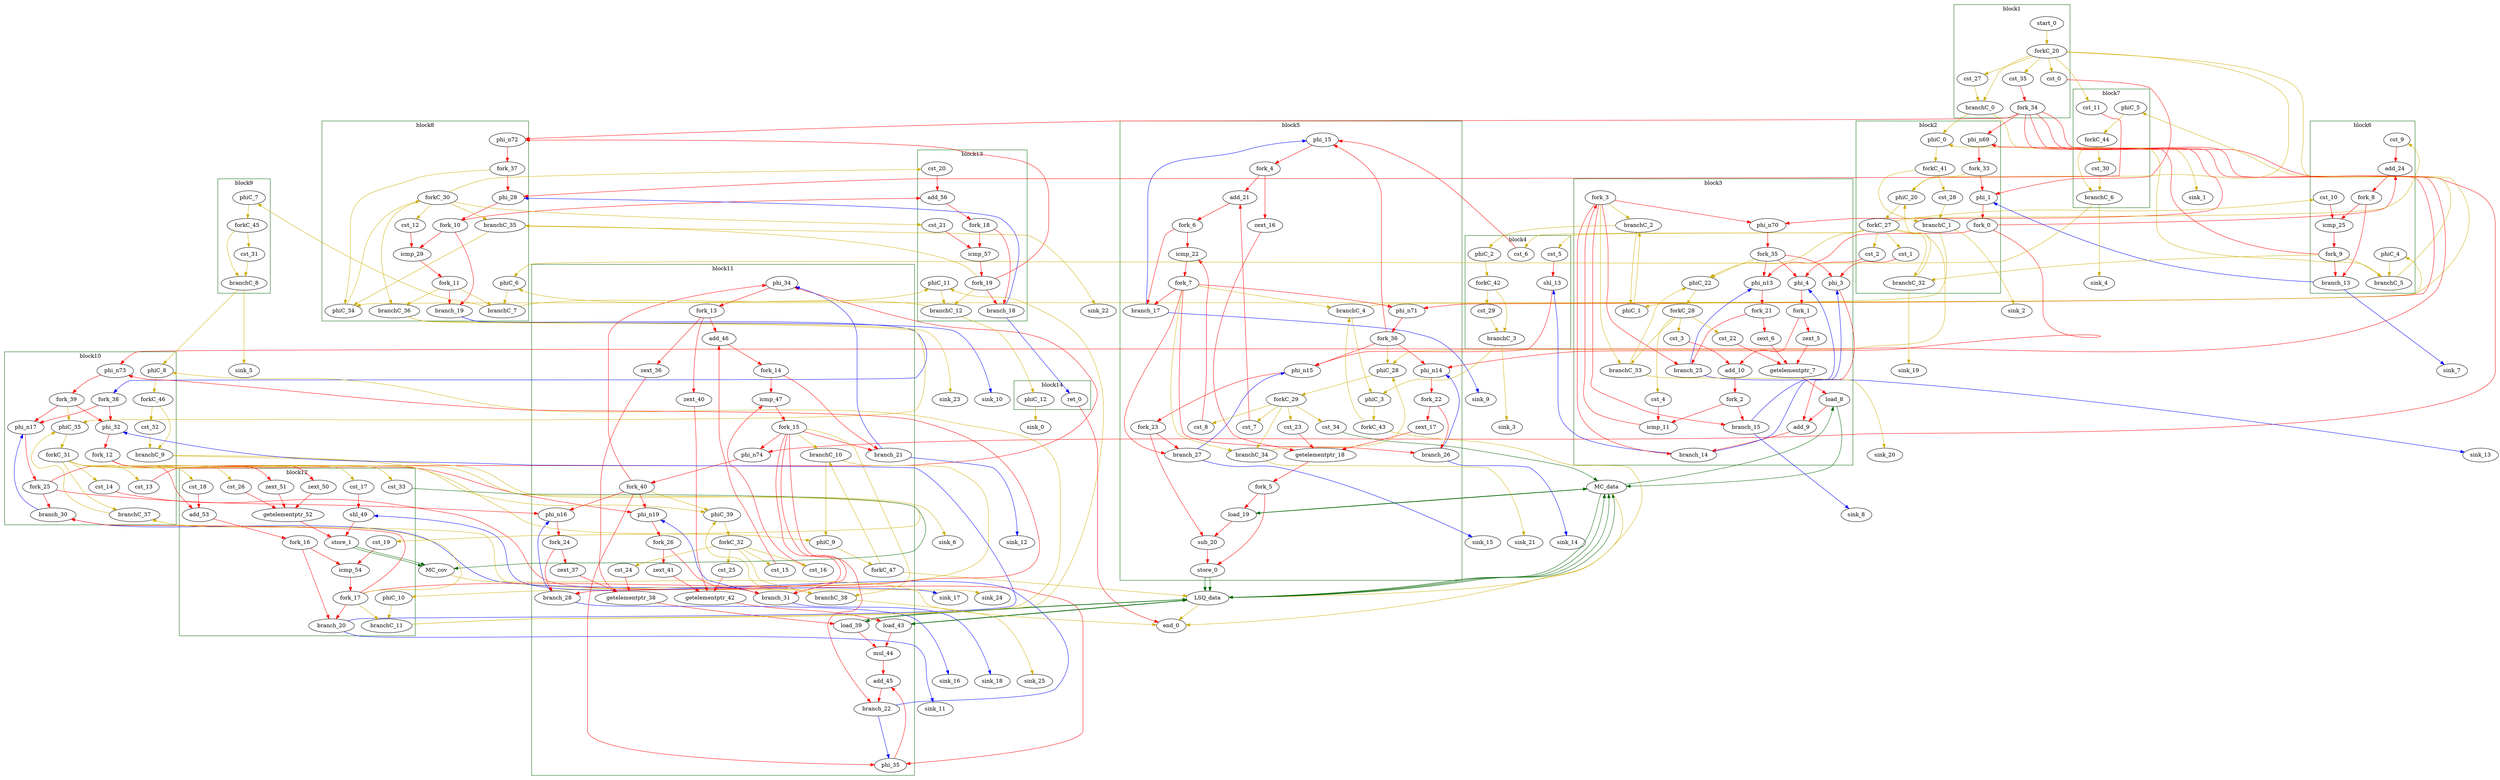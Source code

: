 Digraph G {
	splines=spline;
//DHLS version: 0.1.1" [shape = "none" pos = "20,20!"]

	subgraph cluster_0 {
	color = "darkgreen";
		label = "block1";
		"cst_0" [type = "Constant", bbID= 1, in = "in1:32", out = "out1:32", value = "0x00000000"];
		"start_0" [type = "Entry", control= "true", bbID= 1, in = "in1:0", out = "out1:0"];
		"branchC_0" [type = "Branch", bbID= 1,  in = "in1:0 in2?:1", out = "out1+:0 out2-:0"];
		"cst_27" [type = "Constant", bbID= 1, in = "in1:32", out = "out1:32", value = "0x00000001"];
		"cst_35" [type = "Constant", bbID= 1, in = "in1:32", out = "out1:32", value = "0x00000001"];
		"forkC_20" [type = "Fork", bbID= 1, in = "in1:0", out = "out1:0 out2:0 out3:0 out4:0 out5:0 out6:0 out7:0 "];
		"fork_34" [type = "Fork", bbID= 1, in = "in1:32", out = "out1:32 out2:32 out3:32 out4:32 out5:32 out6:32 "];

	}

	subgraph cluster_1 {
	color = "darkgreen";
		label = "block2";
		"phi_1" [type = "Mux", bbID= 2, in = "in1?:1 in2:32 in3:32 ", out = "out1:32", delay=0.366];
		"cst_1" [type = "Constant", bbID= 2, in = "in1:32", out = "out1:32", value = "0x00000000"];
		"cst_2" [type = "Constant", bbID= 2, in = "in1:32", out = "out1:32", value = "0x00000000"];
		"phiC_0" [type = "Merge", bbID= 2, in = "in1:0 in2:0 ", out = "out1:0", delay=0.166];
		"branchC_1" [type = "Branch", bbID= 2,  in = "in1:0 in2?:1", out = "out1+:0 out2-:0"];
		"cst_28" [type = "Constant", bbID= 2, in = "in1:32", out = "out1:32", value = "0x00000001"];
		"phiC_20" [type = "Mux", bbID= 2, in = "in1?:1 in2:0 in3:0 ", out = "out1:0", delay=0.166];
		"phi_n69" [type = "Merge", bbID= 2, in = "in1:32 in2:32*i ", out = "out1:32", delay=0.366];
		"branchC_32" [type = "Branch", bbID= 2,  in = "in1:0 in2?:1*i", out = "out1+:0 out2-:0"];
		"fork_0" [type = "Fork", bbID= 2, in = "in1:32", out = "out1:32 out2:32 out3:32 "];
		"forkC_27" [type = "Fork", bbID= 2, in = "in1:0", out = "out1:0 out2:0 out3:0 out4:0 out5:0 out6:0 out7:0 out8:0 out9:0 "];
		"fork_33" [type = "Fork", bbID= 2, in = "in1:32", out = "out1:32 out2:32 "];
		"forkC_41" [type = "Fork", bbID= 2, in = "in1:0", out = "out1:0 out2:0 "];

	}

	subgraph cluster_2 {
	color = "darkgreen";
		label = "block3";
		"phi_3" [type = "Mux", bbID= 3, in = "in1?:1 in2:32 in3:32 ", out = "out1:32", delay=0.366];
		"phi_4" [type = "Mux", bbID= 3, in = "in1?:1 in2:32 in3:32 ", out = "out1:32", delay=0.366];
		"zext_5" [type = "Operator", bbID= 3, op = "zext_op", in = "in1:32 ", out = "out1:32 ", delay=0.000, latency=0, II=1];
		"zext_6" [type = "Operator", bbID= 3, op = "zext_op", in = "in1:32 ", out = "out1:32 ", delay=0.000, latency=0, II=1];
		"getelementptr_7" [type = "Operator", bbID= 3, op = "getelementptr_op", in = "in1:32 in2:32 in3:32 ", out = "out1:32 ", constants=1, delay=2.966, latency=0, II=1];
		"load_8" [type = "Operator", bbID= 3, op = "mc_load_op",bbID= 3, portId= 0, offset= 0, in = "in1:32 in2:32", out = "out1:32 out2:32 ", delay=0.000, latency=2, II=1];
		"add_9" [type = "Operator", bbID= 3, op = "add_op", in = "in1:32 in2:32 ", out = "out1:32 ", delay=1.693, latency=0, II=1];
		"cst_3" [type = "Constant", bbID= 3, in = "in1:32", out = "out1:32", value = "0x00000001"];
		"add_10" [type = "Operator", bbID= 3, op = "add_op", in = "in1:32 in2:32 ", out = "out1:32 ", delay=1.693, latency=0, II=1];
		"cst_4" [type = "Constant", bbID= 3, in = "in1:32", out = "out1:32", value = "0x00000020"];
		"icmp_11" [type = "Operator", bbID= 3, op = "icmp_ult_op", in = "in1:32 in2:32 ", out = "out1:1 ", delay=1.530, latency=0, II=1];
		"cst_22" [type = "Constant", bbID= 3, in = "in1:32", out = "out1:32", value = "0x00000020"];
		"phiC_1" [type = "Merge", bbID= 3, in = "in1:0 in2:0 ", out = "out1:0", delay=0.166];
		"branchC_2" [type = "Branch", bbID= 3,  in = "in1:0 in2?:1", out = "out1+:0 out2-:0"];
		"phi_n13" [type = "Mux", bbID= 3, in = "in1?:1 in2:32 in3:32 ", out = "out1:32", delay=0.366];
		"phiC_22" [type = "Mux", bbID= 3, in = "in1?:1 in2:0 in3:0 ", out = "out1:0", delay=0.166];
		"branch_14" [type = "Branch", bbID= 3,  in = "in1:32 in2?:1*i", out = "out1+:32 out2-:32"];
		"phi_n70" [type = "Merge", bbID= 3, in = "in1:32 in2:32*i ", out = "out1:32", delay=0.366];
		"branch_15" [type = "Branch", bbID= 3,  in = "in1:32 in2?:1*i", out = "out1+:32 out2-:32"];
		"branch_25" [type = "Branch", bbID= 3,  in = "in1:32 in2?:1*i", out = "out1+:32 out2-:32"];
		"branchC_33" [type = "Branch", bbID= 3,  in = "in1:0 in2?:1*i", out = "out1+:0 out2-:0"];
		"fork_1" [type = "Fork", bbID= 3, in = "in1:32", out = "out1:32 out2:32 "];
		"fork_2" [type = "Fork", bbID= 3, in = "in1:32", out = "out1:32 out2:32 "];
		"fork_3" [type = "Fork", bbID= 3, in = "in1:32", out = "out1:32 out2:32 out3:32 out4:32 out5:32 out6:32 "];
		"fork_21" [type = "Fork", bbID= 3, in = "in1:32", out = "out1:32 out2:32 "];
		"forkC_28" [type = "Fork", bbID= 3, in = "in1:0", out = "out1:0 out2:0 out3:0 out4:0 "];
		"fork_35" [type = "Fork", bbID= 3, in = "in1:32", out = "out1:32 out2:32 out3:32 out4:32 "];

	}

	subgraph cluster_3 {
	color = "darkgreen";
		label = "block4";
		"cst_5" [type = "Constant", bbID= 4, in = "in1:32", out = "out1:32", value = "0x00000001"];
		"shl_13" [type = "Operator", bbID= 4, op = "shl_op", in = "in1:32 in2:32 ", out = "out1:32 ", delay=0.000, latency=0, II=1];
		"cst_6" [type = "Constant", bbID= 4, in = "in1:32", out = "out1:32", value = "0x00000000"];
		"phiC_2" [type = "Merge", bbID= 4, in = "in1:0 ", out = "out1:0", delay=0.166];
		"branchC_3" [type = "Branch", bbID= 4,  in = "in1:0 in2?:1", out = "out1+:0 out2-:0"];
		"cst_29" [type = "Constant", bbID= 4, in = "in1:32", out = "out1:32", value = "0x00000001"];
		"forkC_42" [type = "Fork", bbID= 4, in = "in1:0", out = "out1:0 out2:0 "];

	}

	subgraph cluster_4 {
	color = "darkgreen";
		label = "block5";
		"phi_15" [type = "Mux", bbID= 5, in = "in1?:1 in2:32 in3:32 ", out = "out1:32", delay=0.366];
		"zext_16" [type = "Operator", bbID= 5, op = "zext_op", in = "in1:32 ", out = "out1:32 ", delay=0.000, latency=0, II=1];
		"zext_17" [type = "Operator", bbID= 5, op = "zext_op", in = "in1:32 ", out = "out1:32 ", delay=0.000, latency=0, II=1];
		"getelementptr_18" [type = "Operator", bbID= 5, op = "getelementptr_op", in = "in1:32 in2:32 in3:32 ", out = "out1:32 ", constants=1, delay=2.966, latency=0, II=1];
		"load_19" [type = "Operator", bbID= 5, op = "mc_load_op",bbID= 5, portId= 1, offset= 0, in = "in1:32 in2:32", out = "out1:32 out2:32 ", delay=0.000, latency=2, II=1];
		"sub_20" [type = "Operator", bbID= 5, op = "sub_op", in = "in1:32 in2:32 ", out = "out1:32 ", delay=1.693, latency=0, II=1];
		"store_0" [type = "Operator", bbID= 5, op = "lsq_store_op",bbID= 5, portId= 0, offset= 0, in = "in1:32 in2:32 ", out = "out1:32 out2:32", delay=0.000, latency=0, II=1];
		"cst_7" [type = "Constant", bbID= 5, in = "in1:32", out = "out1:32", value = "0x00000001"];
		"add_21" [type = "Operator", bbID= 5, op = "add_op", in = "in1:32 in2:32 ", out = "out1:32 ", delay=1.693, latency=0, II=1];
		"cst_8" [type = "Constant", bbID= 5, in = "in1:32", out = "out1:32", value = "0x00000020"];
		"icmp_22" [type = "Operator", bbID= 5, op = "icmp_ult_op", in = "in1:32 in2:32 ", out = "out1:1 ", delay=1.530, latency=0, II=1];
		"cst_23" [type = "Constant", bbID= 5, in = "in1:32", out = "out1:32", value = "0x00000020"];
		"phiC_3" [type = "Merge", bbID= 5, in = "in1:0 in2:0 ", out = "out1:0", delay=0.166];
		"branchC_4" [type = "Branch", bbID= 5,  in = "in1:0 in2?:1", out = "out1+:0 out2-:0"];
		"cst_34" [type = "Constant", bbID= 5, in = "in1:32", out = "out1:32", value = "0x00000001"];
		"phi_n14" [type = "Mux", bbID= 5, in = "in1?:1 in2:32 in3:32 ", out = "out1:32", delay=0.366];
		"phi_n15" [type = "Mux", bbID= 5, in = "in1?:1 in2:32 in3:32 ", out = "out1:32", delay=0.366];
		"phiC_28" [type = "Mux", bbID= 5, in = "in1?:1 in2:0 in3:0 ", out = "out1:0", delay=0.166];
		"branch_17" [type = "Branch", bbID= 5,  in = "in1:32 in2?:1*i", out = "out1+:32 out2-:32"];
		"phi_n71" [type = "Merge", bbID= 5, in = "in1:32 in2:32*i ", out = "out1:32", delay=0.366];
		"branch_26" [type = "Branch", bbID= 5,  in = "in1:32 in2?:1*i", out = "out1+:32 out2-:32"];
		"branch_27" [type = "Branch", bbID= 5,  in = "in1:32 in2?:1*i", out = "out1+:32 out2-:32"];
		"branchC_34" [type = "Branch", bbID= 5,  in = "in1:0 in2?:1*i", out = "out1+:0 out2-:0"];
		"fork_4" [type = "Fork", bbID= 5, in = "in1:32", out = "out1:32 out2:32 "];
		"fork_5" [type = "Fork", bbID= 5, in = "in1:32", out = "out1:32 out2:32 "];
		"fork_6" [type = "Fork", bbID= 5, in = "in1:32", out = "out1:32 out2:32 "];
		"fork_7" [type = "Fork", bbID= 5, in = "in1:32", out = "out1:32 out2:32 out3:32 out4:32 out5:32 out6:32 "];
		"fork_22" [type = "Fork", bbID= 5, in = "in1:32", out = "out1:32 out2:32 "];
		"fork_23" [type = "Fork", bbID= 5, in = "in1:32", out = "out1:32 out2:32 "];
		"forkC_29" [type = "Fork", bbID= 5, in = "in1:0", out = "out1:0 out2:0 out3:0 out4:0 out5:0 "];
		"fork_36" [type = "Fork", bbID= 5, in = "in1:32", out = "out1:32 out2:32 out3:32 out4:32 "];
		"forkC_43" [type = "Fork", bbID= 5, in = "in1:0", out = "out1:0 out2:0 "];

	}

	subgraph cluster_5 {
	color = "darkgreen";
		label = "block6";
		"cst_9" [type = "Constant", bbID= 6, in = "in1:32", out = "out1:32", value = "0x00000001"];
		"add_24" [type = "Operator", bbID= 6, op = "add_op", in = "in1:32 in2:32 ", out = "out1:32 ", delay=1.693, latency=0, II=1];
		"cst_10" [type = "Constant", bbID= 6, in = "in1:32", out = "out1:32", value = "0x00000020"];
		"icmp_25" [type = "Operator", bbID= 6, op = "icmp_ult_op", in = "in1:32 in2:32 ", out = "out1:1 ", delay=1.530, latency=0, II=1];
		"phiC_4" [type = "Merge", bbID= 6, in = "in1:0 ", out = "out1:0", delay=0.166];
		"branchC_5" [type = "Branch", bbID= 6,  in = "in1:0 in2?:1", out = "out1+:0 out2-:0"];
		"branch_13" [type = "Branch", bbID= 6,  in = "in1:32 in2?:1*i", out = "out1+:32 out2-:32"];
		"fork_8" [type = "Fork", bbID= 6, in = "in1:32", out = "out1:32 out2:32 "];
		"fork_9" [type = "Fork", bbID= 6, in = "in1:32", out = "out1:32 out2:32 out3:32 out4:32 "];

	}

	subgraph cluster_6 {
	color = "darkgreen";
		label = "block7";
		"cst_11" [type = "Constant", bbID= 7, in = "in1:32", out = "out1:32", value = "0x00000000"];
		"phiC_5" [type = "Merge", bbID= 7, in = "in1:0 ", out = "out1:0", delay=0.166];
		"branchC_6" [type = "Branch", bbID= 7,  in = "in1:0 in2?:1", out = "out1+:0 out2-:0"];
		"cst_30" [type = "Constant", bbID= 7, in = "in1:32", out = "out1:32", value = "0x00000001"];
		"forkC_44" [type = "Fork", bbID= 7, in = "in1:0", out = "out1:0 out2:0 "];

	}

	subgraph cluster_7 {
	color = "darkgreen";
		label = "block8";
		"phi_28" [type = "Mux", bbID= 8, in = "in1?:1 in2:32 in3:32 ", out = "out1:32", delay=0.366];
		"cst_12" [type = "Constant", bbID= 8, in = "in1:32", out = "out1:32", value = "0x00000020"];
		"icmp_29" [type = "Operator", bbID= 8, op = "icmp_ult_op", in = "in1:32 in2:32 ", out = "out1:1 ", delay=1.530, latency=0, II=1];
		"phiC_6" [type = "Merge", bbID= 8, in = "in1:0 in2:0 ", out = "out1:0", delay=0.166];
		"branchC_7" [type = "Branch", bbID= 8,  in = "in1:0 in2?:1", out = "out1+:0 out2-:0"];
		"phiC_34" [type = "Mux", bbID= 8, in = "in1?:1 in2:0 in3:0 ", out = "out1:0", delay=0.166];
		"phi_n72" [type = "Merge", bbID= 8, in = "in1:32 in2:32*i ", out = "out1:32", delay=0.366];
		"branch_19" [type = "Branch", bbID= 8,  in = "in1:32 in2?:1*i", out = "out1+:32 out2-:32"];
		"branchC_35" [type = "Branch", bbID= 8,  in = "in1:0 in2?:1*i", out = "out1+:0 out2-:0"];
		"branchC_36" [type = "Branch", bbID= 8,  in = "in1:0 in2?:1*i", out = "out1+:0 out2-:0"];
		"fork_10" [type = "Fork", bbID= 8, in = "in1:32", out = "out1:32 out2:32 out3:32 "];
		"fork_11" [type = "Fork", bbID= 8, in = "in1:32", out = "out1:32 out2:32 out3:32 "];
		"forkC_30" [type = "Fork", bbID= 8, in = "in1:0", out = "out1:0 out2:0 out3:0 out4:0 out5:0 "];
		"fork_37" [type = "Fork", bbID= 8, in = "in1:32", out = "out1:32 out2:32 "];

	}

	subgraph cluster_8 {
	color = "darkgreen";
		label = "block9";
		"phiC_7" [type = "Merge", bbID= 9, in = "in1:0 ", out = "out1:0", delay=0.166];
		"branchC_8" [type = "Branch", bbID= 9,  in = "in1:0 in2?:1", out = "out1+:0 out2-:0"];
		"cst_31" [type = "Constant", bbID= 9, in = "in1:32", out = "out1:32", value = "0x00000001"];
		"forkC_45" [type = "Fork", bbID= 9, in = "in1:0", out = "out1:0 out2:0 "];

	}

	subgraph cluster_9 {
	color = "darkgreen";
		label = "block10";
		"phi_32" [type = "Mux", bbID= 10, in = "in1?:1 in2:32 in3:32 ", out = "out1:32", delay=0.366];
		"cst_13" [type = "Constant", bbID= 10, in = "in1:32", out = "out1:32", value = "0x00000000"];
		"cst_14" [type = "Constant", bbID= 10, in = "in1:32", out = "out1:32", value = "0x00000000"];
		"phiC_8" [type = "Merge", bbID= 10, in = "in1:0 in2:0 ", out = "out1:0", delay=0.166];
		"branchC_9" [type = "Branch", bbID= 10,  in = "in1:0 in2?:1", out = "out1+:0 out2-:0"];
		"cst_32" [type = "Constant", bbID= 10, in = "in1:32", out = "out1:32", value = "0x00000001"];
		"phi_n17" [type = "Mux", bbID= 10, in = "in1?:1 in2:32 in3:32 ", out = "out1:32", delay=0.366];
		"phiC_35" [type = "Mux", bbID= 10, in = "in1?:1 in2:0 in3:0 ", out = "out1:0", delay=0.166];
		"phi_n73" [type = "Merge", bbID= 10, in = "in1:32 in2:32*i ", out = "out1:32", delay=0.366];
		"branch_30" [type = "Branch", bbID= 10,  in = "in1:32 in2?:1*i", out = "out1+:32 out2-:32"];
		"branchC_37" [type = "Branch", bbID= 10,  in = "in1:0 in2?:1*i", out = "out1+:0 out2-:0"];
		"fork_38" [type = "Fork", bbID= 10, in = "in1:32", out = "out1:32 out2:32 "];
		"fork_12" [type = "Fork", bbID= 10, in = "in1:32", out = "out1:32 out2:32 out3:32 "];
		"fork_25" [type = "Fork", bbID= 10, in = "in1:32", out = "out1:32 out2:32 out3:32 "];
		"forkC_31" [type = "Fork", bbID= 10, in = "in1:0", out = "out1:0 out2:0 out3:0 out4:0 out5:0 out6:0 out7:0 out8:0 out9:0 "];
		"fork_39" [type = "Fork", bbID= 10, in = "in1:32", out = "out1:32 out2:32 out3:32 "];
		"forkC_46" [type = "Fork", bbID= 10, in = "in1:0", out = "out1:0 out2:0 "];

	}

	subgraph cluster_10 {
	color = "darkgreen";
		label = "block11";
		"phi_34" [type = "Mux", bbID= 11, in = "in1?:1 in2:32 in3:32 ", out = "out1:32", delay=0.366];
		"phi_35" [type = "Mux", bbID= 11, in = "in1?:1 in2:32 in3:32 ", out = "out1:32", delay=0.366];
		"zext_36" [type = "Operator", bbID= 11, op = "zext_op", in = "in1:32 ", out = "out1:32 ", delay=0.000, latency=0, II=1];
		"zext_37" [type = "Operator", bbID= 11, op = "zext_op", in = "in1:32 ", out = "out1:32 ", delay=0.000, latency=0, II=1];
		"getelementptr_38" [type = "Operator", bbID= 11, op = "getelementptr_op", in = "in1:32 in2:32 in3:32 ", out = "out1:32 ", constants=1, delay=2.966, latency=0, II=1];
		"load_39" [type = "Operator", bbID= 11, op = "lsq_load_op",bbID= 11, portId= 0, offset= 0, in = "in1:32 in2:32", out = "out1:32 out2:32 ", delay=0.000, latency=5, II=1];
		"zext_40" [type = "Operator", bbID= 11, op = "zext_op", in = "in1:32 ", out = "out1:32 ", delay=0.000, latency=0, II=1];
		"zext_41" [type = "Operator", bbID= 11, op = "zext_op", in = "in1:32 ", out = "out1:32 ", delay=0.000, latency=0, II=1];
		"getelementptr_42" [type = "Operator", bbID= 11, op = "getelementptr_op", in = "in1:32 in2:32 in3:32 ", out = "out1:32 ", constants=1, delay=2.966, latency=0, II=1];
		"load_43" [type = "Operator", bbID= 11, op = "lsq_load_op",bbID= 11, portId= 1, offset= 0, in = "in1:32 in2:32", out = "out1:32 out2:32 ", delay=0.000, latency=5, II=1];
		"mul_44" [type = "Operator", bbID= 11, op = "mul_op", in = "in1:32 in2:32 ", out = "out1:32 ", delay=0.000, latency=4, II=1];
		"add_45" [type = "Operator", bbID= 11, op = "add_op", in = "in1:32 in2:32 ", out = "out1:32 ", delay=1.693, latency=0, II=1];
		"cst_15" [type = "Constant", bbID= 11, in = "in1:32", out = "out1:32", value = "0x00000001"];
		"add_46" [type = "Operator", bbID= 11, op = "add_op", in = "in1:32 in2:32 ", out = "out1:32 ", delay=1.693, latency=0, II=1];
		"cst_16" [type = "Constant", bbID= 11, in = "in1:32", out = "out1:32", value = "0x00000020"];
		"icmp_47" [type = "Operator", bbID= 11, op = "icmp_ult_op", in = "in1:32 in2:32 ", out = "out1:1 ", delay=1.530, latency=0, II=1];
		"cst_24" [type = "Constant", bbID= 11, in = "in1:32", out = "out1:32", value = "0x00000020"];
		"cst_25" [type = "Constant", bbID= 11, in = "in1:32", out = "out1:32", value = "0x00000020"];
		"phiC_9" [type = "Merge", bbID= 11, in = "in1:0 in2:0 ", out = "out1:0", delay=0.166];
		"branchC_10" [type = "Branch", bbID= 11,  in = "in1:0 in2?:1", out = "out1+:0 out2-:0"];
		"phi_n16" [type = "Mux", bbID= 11, in = "in1?:1 in2:32 in3:32 ", out = "out1:32", delay=0.366];
		"phi_n19" [type = "Mux", bbID= 11, in = "in1?:1 in2:32 in3:32 ", out = "out1:32", delay=0.366];
		"phiC_39" [type = "Mux", bbID= 11, in = "in1?:1 in2:0 in3:0 ", out = "out1:0", delay=0.166];
		"branch_21" [type = "Branch", bbID= 11,  in = "in1:32 in2?:1*i", out = "out1+:32 out2-:32"];
		"phi_n74" [type = "Merge", bbID= 11, in = "in1:32 in2:32*i ", out = "out1:32", delay=0.366];
		"branch_22" [type = "Branch", bbID= 11,  in = "in1:32 in2?:1*i", out = "out1+:32 out2-:32"];
		"branch_28" [type = "Branch", bbID= 11,  in = "in1:32 in2?:1*i", out = "out1+:32 out2-:32"];
		"branch_31" [type = "Branch", bbID= 11,  in = "in1:32 in2?:1*i", out = "out1+:32 out2-:32"];
		"branchC_38" [type = "Branch", bbID= 11,  in = "in1:0 in2?:1*i", out = "out1+:0 out2-:0"];
		"fork_13" [type = "Fork", bbID= 11, in = "in1:32", out = "out1:32 out2:32 out3:32 "];
		"fork_14" [type = "Fork", bbID= 11, in = "in1:32", out = "out1:32 out2:32 "];
		"fork_15" [type = "Fork", bbID= 11, in = "in1:32", out = "out1:32 out2:32 out3:32 out4:32 out5:32 out6:32 out7:32 "];
		"fork_24" [type = "Fork", bbID= 11, in = "in1:32", out = "out1:32 out2:32 "];
		"fork_26" [type = "Fork", bbID= 11, in = "in1:32", out = "out1:32 out2:32 "];
		"forkC_32" [type = "Fork", bbID= 11, in = "in1:0", out = "out1:0 out2:0 out3:0 out4:0 out5:0 "];
		"fork_40" [type = "Fork", bbID= 11, in = "in1:32", out = "out1:32 out2:32 out3:32 out4:32 out5:32 "];
		"forkC_47" [type = "Fork", bbID= 11, in = "in1:0", out = "out1:0 out2:0 "];

	}

	subgraph cluster_11 {
	color = "darkgreen";
		label = "block12";
		"cst_17" [type = "Constant", bbID= 12, in = "in1:32", out = "out1:32", value = "0x00000001"];
		"shl_49" [type = "Operator", bbID= 12, op = "shl_op", in = "in1:32 in2:32 ", out = "out1:32 ", delay=0.000, latency=0, II=1];
		"zext_50" [type = "Operator", bbID= 12, op = "zext_op", in = "in1:32 ", out = "out1:32 ", delay=0.000, latency=0, II=1];
		"zext_51" [type = "Operator", bbID= 12, op = "zext_op", in = "in1:32 ", out = "out1:32 ", delay=0.000, latency=0, II=1];
		"getelementptr_52" [type = "Operator", bbID= 12, op = "getelementptr_op", in = "in1:32 in2:32 in3:32 ", out = "out1:32 ", constants=1, delay=2.966, latency=0, II=1];
		"store_1" [type = "Operator", bbID= 12, op = "mc_store_op",bbID= 12, portId= 0, offset= 0, in = "in1:32 in2:32 ", out = "out1:32 out2:32", delay=0.000, latency=0, II=1];
		"cst_18" [type = "Constant", bbID= 12, in = "in1:32", out = "out1:32", value = "0x00000001"];
		"add_53" [type = "Operator", bbID= 12, op = "add_op", in = "in1:32 in2:32 ", out = "out1:32 ", delay=1.693, latency=0, II=1];
		"cst_19" [type = "Constant", bbID= 12, in = "in1:32", out = "out1:32", value = "0x00000020"];
		"icmp_54" [type = "Operator", bbID= 12, op = "icmp_ult_op", in = "in1:32 in2:32 ", out = "out1:1 ", delay=1.530, latency=0, II=1];
		"cst_26" [type = "Constant", bbID= 12, in = "in1:32", out = "out1:32", value = "0x00000020"];
		"phiC_10" [type = "Merge", bbID= 12, in = "in1:0 ", out = "out1:0", delay=0.166];
		"branchC_11" [type = "Branch", bbID= 12,  in = "in1:0 in2?:1", out = "out1+:0 out2-:0"];
		"cst_33" [type = "Constant", bbID= 12, in = "in1:32", out = "out1:32", value = "0x00000001"];
		"branch_20" [type = "Branch", bbID= 12,  in = "in1:32 in2?:1*i", out = "out1+:32 out2-:32"];
		"fork_16" [type = "Fork", bbID= 12, in = "in1:32", out = "out1:32 out2:32 "];
		"fork_17" [type = "Fork", bbID= 12, in = "in1:32", out = "out1:32 out2:32 out3:32 out4:32 out5:32 "];

	}

	subgraph cluster_12 {
	color = "darkgreen";
		label = "block13";
		"cst_20" [type = "Constant", bbID= 13, in = "in1:32", out = "out1:32", value = "0x00000001"];
		"add_56" [type = "Operator", bbID= 13, op = "add_op", in = "in1:32 in2:32 ", out = "out1:32 ", delay=1.693, latency=0, II=1];
		"cst_21" [type = "Constant", bbID= 13, in = "in1:32", out = "out1:32", value = "0x00000020"];
		"icmp_57" [type = "Operator", bbID= 13, op = "icmp_ult_op", in = "in1:32 in2:32 ", out = "out1:1 ", delay=1.530, latency=0, II=1];
		"phiC_11" [type = "Merge", bbID= 13, in = "in1:0 in2:0 ", out = "out1:0", delay=0.166];
		"branchC_12" [type = "Branch", bbID= 13,  in = "in1:0 in2?:1", out = "out1+:0 out2-:0"];
		"branch_18" [type = "Branch", bbID= 13,  in = "in1:32 in2?:1*i", out = "out1+:32 out2-:32"];
		"fork_18" [type = "Fork", bbID= 13, in = "in1:32", out = "out1:32 out2:32 "];
		"fork_19" [type = "Fork", bbID= 13, in = "in1:32", out = "out1:32 out2:32 out3:32 out4:32 "];

	}

	subgraph cluster_13 {
	color = "darkgreen";
		label = "block14";
		"ret_0" [type = "Operator", bbID= 14, op = "ret_op", in = "in1:32 ", out = "out1:32 ", delay=0.000, latency=0, II=1];
		"phiC_12" [type = "Merge", bbID= 14, in = "in1:0 ", out = "out1:0", delay=0.166];

	}
	"sink_0" [type = "Sink", bbID= 0, in = "in1:0"];
	"sink_1" [type = "Sink", bbID= 0, in = "in1:0"];
	"sink_2" [type = "Sink", bbID= 0, in = "in1:0"];
	"sink_3" [type = "Sink", bbID= 0, in = "in1:0"];
	"sink_4" [type = "Sink", bbID= 0, in = "in1:0"];
	"sink_5" [type = "Sink", bbID= 0, in = "in1:0"];
	"sink_6" [type = "Sink", bbID= 0, in = "in1:0"];
	"LSQ_data" [type = "LSQ", bbID= 0, in = "in1:0*c0 in2:0*c1 in3:32*s0a in4:32*s0d in5:32*l0a in6:32*l1a in7:32*x0d ", out = "out1:32*l0d out2:32*l1d out3:0*e out4:32*x0a out5:32*y0a out6:32*y0d ", memory = "data", bbcount = 2, ldcount = 2, stcount = 1, fifoDepth = 16, numLoads = "{0; 2}", numStores = "{1; 0}", loadOffsets = "{{0;0;0;0;0;0;0;0;0;0;0;0;0;0;0;0};{0;0;0;0;0;0;0;0;0;0;0;0;0;0;0;0}}", storeOffsets = "{{0;0;0;0;0;0;0;0;0;0;0;0;0;0;0;0};{0;0;0;0;0;0;0;0;0;0;0;0;0;0;0;0}}", loadPorts = "{{0;0;0;0;0;0;0;0;0;0;0;0;0;0;0;0};{0;1;0;0;0;0;0;0;0;0;0;0;0;0;0;0}}", storePorts = "{{0;0;0;0;0;0;0;0;0;0;0;0;0;0;0;0};{0;0;0;0;0;0;0;0;0;0;0;0;0;0;0;0}}"];
	"MC_data" [type = "MC", bbID= 0, in = "in1:32*c0 in2:32*l0a in3:32*l1a in4:32*l2a in5:32*s0a in6:32*s0d ", out = "out1:32*l0d out2:32*l1d out3:32*l2d out4:0*e ", memory = "data", bbcount = 1, ldcount = 3, stcount = 1];
	"MC_cov" [type = "MC", bbID= 0, in = "in1:32*c0 in2:32*s0a in3:32*s0d ", out = "out1:0*e ", memory = "cov", bbcount = 1, ldcount = 0, stcount = 1];
	"sink_7" [type = "Sink", bbID= 0, in = "in1:32"];
	"sink_8" [type = "Sink", bbID= 0, in = "in1:32"];
	"sink_9" [type = "Sink", bbID= 0, in = "in1:32"];
	"sink_10" [type = "Sink", bbID= 0, in = "in1:32"];
	"sink_11" [type = "Sink", bbID= 0, in = "in1:32"];
	"sink_12" [type = "Sink", bbID= 0, in = "in1:32"];
	"sink_13" [type = "Sink", bbID= 0, in = "in1:32"];
	"sink_14" [type = "Sink", bbID= 0, in = "in1:32"];
	"sink_15" [type = "Sink", bbID= 0, in = "in1:32"];
	"sink_16" [type = "Sink", bbID= 0, in = "in1:32"];
	"sink_17" [type = "Sink", bbID= 0, in = "in1:32"];
	"sink_18" [type = "Sink", bbID= 0, in = "in1:32"];
	"sink_19" [type = "Sink", bbID= 0, in = "in1:0"];
	"sink_20" [type = "Sink", bbID= 0, in = "in1:0"];
	"sink_21" [type = "Sink", bbID= 0, in = "in1:0"];
	"sink_22" [type = "Sink", bbID= 0, in = "in1:0"];
	"sink_23" [type = "Sink", bbID= 0, in = "in1:0"];
	"sink_24" [type = "Sink", bbID= 0, in = "in1:0"];
	"sink_25" [type = "Sink", bbID= 0, in = "in1:0"];
	"end_0" [type = "Exit", bbID= 0, in = "in1:0*e in2:0*e in3:0*e in4:32 ", out = "out1:32"];

	"load_8" -> "MC_data" [color = "darkgreen", mem_address = "true", from = "out2", to = "in2"];
	"MC_data" -> "load_8" [color = "darkgreen", mem_address = "false", from = "out1", to = "in1"];
	"load_19" -> "MC_data" [color = "darkgreen", mem_address = "true", from = "out2", to = "in3"];
	"MC_data" -> "load_19" [color = "darkgreen", mem_address = "false", from = "out2", to = "in1"];
	"store_0" -> "LSQ_data" [color = "darkgreen", mem_address = "true", from = "out2", to = "in3"];
	"store_0" -> "LSQ_data" [color = "darkgreen", mem_address = "false", from = "out1", to = "in4"];
	"load_39" -> "LSQ_data" [color = "darkgreen", mem_address = "true", from = "out2", to = "in5"];
	"LSQ_data" -> "load_39" [color = "darkgreen", mem_address = "false", from = "out1", to = "in1"];
	"load_43" -> "LSQ_data" [color = "darkgreen", mem_address = "true", from = "out2", to = "in6"];
	"LSQ_data" -> "load_43" [color = "darkgreen", mem_address = "false", from = "out2", to = "in1"];
	"store_1" -> "MC_cov" [color = "darkgreen", mem_address = "true", from = "out2", to = "in2"];
	"store_1" -> "MC_cov" [color = "darkgreen", mem_address = "false", from = "out1", to = "in3"];
	"LSQ_data" -> "end_0" [color = "gold3", from = "out3", to = "in1"];
	"cst_34" -> "MC_data" [color = "darkgreen", from = "out1", to = "in1"];
	"MC_data" -> "end_0" [color = "gold3", from = "out4", to = "in2"];
	"LSQ_data" -> "MC_data" [color = "darkgreen", mem_address = "true", from = "out4", to = "in4"];
	"LSQ_data" -> "MC_data" [color = "darkgreen", mem_address = "true", from = "out5", to = "in5"];
	"LSQ_data" -> "MC_data" [color = "darkgreen", mem_address = "false", from = "out6", to = "in6"];
	"MC_data" -> "LSQ_data" [color = "darkgreen", mem_address = "false", from = "out3", to = "in7"];
	"cst_33" -> "MC_cov" [color = "darkgreen", from = "out1", to = "in1"];
	"MC_cov" -> "end_0" [color = "gold3", from = "out1", to = "in3"];
	"cst_0" -> "phi_1" [color = "red", from = "out1", to = "in3"];
	"phi_1" -> "fork_0" [color = "red", from = "out1", to = "in1"];
	"cst_1" -> "phi_3" [color = "red", from = "out1", to = "in3"];
	"phi_3" -> "add_9" [color = "red", from = "out1", to = "in1"];
	"cst_2" -> "phi_4" [color = "red", from = "out1", to = "in3"];
	"phi_4" -> "fork_1" [color = "red", from = "out1", to = "in1"];
	"zext_5" -> "getelementptr_7" [color = "red", from = "out1", to = "in1"];
	"zext_6" -> "getelementptr_7" [color = "red", from = "out1", to = "in2"];
	"getelementptr_7" -> "load_8" [color = "red", from = "out1", to = "in2"];
	"load_8" -> "add_9" [color = "red", from = "out1", to = "in2"];
	"add_9" -> "branch_14" [color = "red", from = "out1", to = "in1"];
	"cst_3" -> "add_10" [color = "red", from = "out1", to = "in2"];
	"add_10" -> "fork_2" [color = "red", from = "out1", to = "in1"];
	"cst_4" -> "icmp_11" [color = "red", from = "out1", to = "in2"];
	"icmp_11" -> "fork_3" [color = "red", from = "out1", to = "in1"];
	"cst_5" -> "shl_13" [color = "red", from = "out1", to = "in2"];
	"shl_13" -> "phi_n15" [color = "red", from = "out1", to = "in3"];
	"cst_6" -> "phi_15" [color = "red", from = "out1", to = "in3"];
	"phi_15" -> "fork_4" [color = "red", from = "out1", to = "in1"];
	"zext_16" -> "getelementptr_18" [color = "red", from = "out1", to = "in1"];
	"zext_17" -> "getelementptr_18" [color = "red", from = "out1", to = "in2"];
	"getelementptr_18" -> "fork_5" [color = "red", from = "out1", to = "in1"];
	"load_19" -> "sub_20" [color = "red", from = "out1", to = "in1"];
	"sub_20" -> "store_0" [color = "red", from = "out1", to = "in1"];
	"cst_7" -> "add_21" [color = "red", from = "out1", to = "in2"];
	"add_21" -> "fork_6" [color = "red", from = "out1", to = "in1"];
	"cst_8" -> "icmp_22" [color = "red", from = "out1", to = "in2"];
	"icmp_22" -> "fork_7" [color = "red", from = "out1", to = "in1"];
	"cst_9" -> "add_24" [color = "red", from = "out1", to = "in2"];
	"add_24" -> "fork_8" [color = "red", from = "out1", to = "in1"];
	"cst_10" -> "icmp_25" [color = "red", from = "out1", to = "in2"];
	"icmp_25" -> "fork_9" [color = "red", from = "out1", to = "in1"];
	"cst_11" -> "phi_28" [color = "red", from = "out1", to = "in3"];
	"phi_28" -> "fork_10" [color = "red", from = "out1", to = "in1"];
	"cst_12" -> "icmp_29" [color = "red", from = "out1", to = "in2"];
	"icmp_29" -> "fork_11" [color = "red", from = "out1", to = "in1"];
	"phi_32" -> "fork_12" [color = "red", from = "out1", to = "in1"];
	"cst_13" -> "phi_34" [color = "red", from = "out1", to = "in3"];
	"phi_34" -> "fork_13" [color = "red", from = "out1", to = "in1"];
	"cst_14" -> "phi_35" [color = "red", from = "out1", to = "in3"];
	"phi_35" -> "add_45" [color = "red", from = "out1", to = "in1"];
	"zext_36" -> "getelementptr_38" [color = "red", from = "out1", to = "in1"];
	"zext_37" -> "getelementptr_38" [color = "red", from = "out1", to = "in2"];
	"getelementptr_38" -> "load_39" [color = "red", from = "out1", to = "in2"];
	"load_39" -> "mul_44" [color = "red", from = "out1", to = "in1"];
	"zext_40" -> "getelementptr_42" [color = "red", from = "out1", to = "in1"];
	"zext_41" -> "getelementptr_42" [color = "red", from = "out1", to = "in2"];
	"getelementptr_42" -> "load_43" [color = "red", from = "out1", to = "in2"];
	"load_43" -> "mul_44" [color = "red", from = "out1", to = "in2"];
	"mul_44" -> "add_45" [color = "red", from = "out1", to = "in2"];
	"add_45" -> "branch_22" [color = "red", from = "out1", to = "in1"];
	"cst_15" -> "add_46" [color = "red", from = "out1", to = "in2"];
	"add_46" -> "fork_14" [color = "red", from = "out1", to = "in1"];
	"cst_16" -> "icmp_47" [color = "red", from = "out1", to = "in2"];
	"icmp_47" -> "fork_15" [color = "red", from = "out1", to = "in1"];
	"cst_17" -> "shl_49" [color = "red", from = "out1", to = "in2"];
	"shl_49" -> "store_1" [color = "red", from = "out1", to = "in1"];
	"zext_50" -> "getelementptr_52" [color = "red", from = "out1", to = "in1"];
	"zext_51" -> "getelementptr_52" [color = "red", from = "out1", to = "in2"];
	"getelementptr_52" -> "store_1" [color = "red", from = "out1", to = "in2"];
	"cst_18" -> "add_53" [color = "red", from = "out1", to = "in2"];
	"add_53" -> "fork_16" [color = "red", from = "out1", to = "in1"];
	"cst_19" -> "icmp_54" [color = "red", from = "out1", to = "in2"];
	"icmp_54" -> "fork_17" [color = "red", from = "out1", to = "in1"];
	"cst_20" -> "add_56" [color = "red", from = "out1", to = "in2"];
	"add_56" -> "fork_18" [color = "red", from = "out1", to = "in1"];
	"cst_21" -> "icmp_57" [color = "red", from = "out1", to = "in2"];
	"icmp_57" -> "fork_19" [color = "red", from = "out1", to = "in1"];
	"ret_0" -> "end_0" [color = "red", from = "out1", to = "in4"];
	"cst_22" -> "getelementptr_7" [color = "red", from = "out1", to = "in3"];
	"cst_23" -> "getelementptr_18" [color = "red", from = "out1", to = "in3"];
	"cst_24" -> "getelementptr_38" [color = "red", from = "out1", to = "in3"];
	"cst_25" -> "getelementptr_42" [color = "red", from = "out1", to = "in3"];
	"cst_26" -> "getelementptr_52" [color = "red", from = "out1", to = "in3"];
	"start_0" -> "forkC_20" [color = "gold3", from = "out1", to = "in1"];
	"branchC_0" -> "phiC_0" [color = "gold3", minlen = 3, from = "out1", to = "in1"];
	"branchC_0" -> "sink_1" [color = "gold3", minlen = 3, from = "out2", to = "in1"];
	"cst_27" -> "branchC_0" [color = "gold3", from = "out1", to = "in2"];
	"phiC_0" -> "forkC_41" [color = "gold3", from = "out1", to = "in1"];
	"branchC_1" -> "phiC_1" [color = "gold3", minlen = 3, from = "out1", to = "in1"];
	"branchC_1" -> "sink_2" [color = "gold3", minlen = 3, from = "out2", to = "in1"];
	"cst_28" -> "branchC_1" [color = "gold3", from = "out1", to = "in2"];
	"phiC_1" -> "branchC_2" [color = "gold3", from = "out1", to = "in1"];
	"branchC_2" -> "phiC_1" [color = "gold3", minlen = 3, from = "out1", to = "in2"];
	"branchC_2" -> "phiC_2" [color = "gold3", minlen = 3, from = "out2", to = "in1"];
	"phiC_2" -> "forkC_42" [color = "gold3", from = "out1", to = "in1"];
	"branchC_3" -> "phiC_3" [color = "gold3", minlen = 3, from = "out1", to = "in1"];
	"branchC_3" -> "sink_3" [color = "gold3", minlen = 3, from = "out2", to = "in1"];
	"cst_29" -> "branchC_3" [color = "gold3", from = "out1", to = "in2"];
	"phiC_3" -> "forkC_43" [color = "gold3", from = "out1", to = "in1"];
	"branchC_4" -> "phiC_3" [color = "gold3", minlen = 3, from = "out1", to = "in2"];
	"branchC_4" -> "phiC_4" [color = "gold3", minlen = 3, from = "out2", to = "in1"];
	"phiC_4" -> "branchC_5" [color = "gold3", from = "out1", to = "in1"];
	"branchC_5" -> "phiC_0" [color = "gold3", minlen = 3, from = "out1", to = "in2"];
	"branchC_5" -> "phiC_5" [color = "gold3", minlen = 3, from = "out2", to = "in1"];
	"phiC_5" -> "forkC_44" [color = "gold3", from = "out1", to = "in1"];
	"branchC_6" -> "phiC_6" [color = "gold3", minlen = 3, from = "out1", to = "in1"];
	"branchC_6" -> "sink_4" [color = "gold3", minlen = 3, from = "out2", to = "in1"];
	"cst_30" -> "branchC_6" [color = "gold3", from = "out1", to = "in2"];
	"phiC_6" -> "branchC_7" [color = "gold3", from = "out1", to = "in1"];
	"branchC_7" -> "phiC_7" [color = "gold3", minlen = 3, from = "out1", to = "in1"];
	"branchC_7" -> "phiC_11" [color = "gold3", minlen = 3, from = "out2", to = "in1"];
	"phiC_7" -> "forkC_45" [color = "gold3", from = "out1", to = "in1"];
	"branchC_8" -> "phiC_8" [color = "gold3", minlen = 3, from = "out1", to = "in1"];
	"branchC_8" -> "sink_5" [color = "gold3", minlen = 3, from = "out2", to = "in1"];
	"cst_31" -> "branchC_8" [color = "gold3", from = "out1", to = "in2"];
	"phiC_8" -> "forkC_46" [color = "gold3", from = "out1", to = "in1"];
	"branchC_9" -> "phiC_9" [color = "gold3", minlen = 3, from = "out1", to = "in1"];
	"branchC_9" -> "sink_6" [color = "gold3", minlen = 3, from = "out2", to = "in1"];
	"cst_32" -> "branchC_9" [color = "gold3", from = "out1", to = "in2"];
	"phiC_9" -> "forkC_47" [color = "gold3", from = "out1", to = "in1"];
	"branchC_10" -> "phiC_9" [color = "gold3", minlen = 3, from = "out1", to = "in2"];
	"branchC_10" -> "phiC_10" [color = "gold3", minlen = 3, from = "out2", to = "in1"];
	"phiC_10" -> "branchC_11" [color = "gold3", from = "out1", to = "in1"];
	"branchC_11" -> "phiC_8" [color = "gold3", minlen = 3, from = "out1", to = "in2"];
	"branchC_11" -> "phiC_11" [color = "gold3", minlen = 3, from = "out2", to = "in2"];
	"phiC_11" -> "branchC_12" [color = "gold3", from = "out1", to = "in1"];
	"branchC_12" -> "phiC_6" [color = "gold3", minlen = 3, from = "out1", to = "in2"];
	"branchC_12" -> "phiC_12" [color = "gold3", minlen = 3, from = "out2", to = "in1"];
	"phiC_12" -> "sink_0" [color = "gold3", from = "out1", to = "in1"];
	"phi_n13" -> "fork_21" [color = "red", from = "out1", to = "in1"];
	"phi_n14" -> "fork_22" [color = "red", from = "out1", to = "in1"];
	"phi_n15" -> "fork_23" [color = "red", from = "out1", to = "in1"];
	"phi_n16" -> "fork_24" [color = "red", from = "out1", to = "in1"];
	"phi_n17" -> "fork_25" [color = "red", from = "out1", to = "in1"];
	"phi_n19" -> "fork_26" [color = "red", from = "out1", to = "in1"];
	"phiC_20" -> "forkC_27" [color = "gold3", from = "out1", to = "in1"];
	"phiC_22" -> "forkC_28" [color = "gold3", from = "out1", to = "in1"];
	"phiC_28" -> "forkC_29" [color = "gold3", from = "out1", to = "in1"];
	"phiC_34" -> "forkC_30" [color = "gold3", from = "out1", to = "in1"];
	"phiC_35" -> "forkC_31" [color = "gold3", from = "out1", to = "in1"];
	"phiC_39" -> "forkC_32" [color = "gold3", from = "out1", to = "in1"];
	"branch_13" -> "sink_7" [color = "blue", minlen = 3, from = "out1", to = "in1"];
	"branch_13" -> "phi_1" [color = "blue", minlen = 3, from = "out2", to = "in2"];
	"phi_n69" -> "fork_33" [color = "red", from = "out1", to = "in1"];
	"cst_35" -> "fork_34" [color = "red", from = "out1", to = "in1"];
	"branch_14" -> "shl_13" [color = "blue", minlen = 3, from = "out1", to = "in1"];
	"branch_14" -> "phi_3" [color = "blue", minlen = 3, from = "out2", to = "in2"];
	"phi_n70" -> "fork_35" [color = "red", from = "out1", to = "in1"];
	"branch_15" -> "sink_8" [color = "blue", minlen = 3, from = "out1", to = "in1"];
	"branch_15" -> "phi_4" [color = "blue", minlen = 3, from = "out2", to = "in2"];
	"branch_17" -> "sink_9" [color = "blue", minlen = 3, from = "out1", to = "in1"];
	"branch_17" -> "phi_15" [color = "blue", minlen = 3, from = "out2", to = "in2"];
	"phi_n71" -> "fork_36" [color = "red", from = "out1", to = "in1"];
	"branch_18" -> "ret_0" [color = "blue", minlen = 3, from = "out1", to = "in1"];
	"branch_18" -> "phi_28" [color = "blue", minlen = 3, from = "out2", to = "in2"];
	"phi_n72" -> "fork_37" [color = "red", from = "out1", to = "in1"];
	"branch_19" -> "sink_10" [color = "blue", minlen = 3, from = "out1", to = "in1"];
	"branch_19" -> "fork_38" [color = "blue", minlen = 3, from = "out2", to = "in1"];
	"branch_20" -> "sink_11" [color = "blue", minlen = 3, from = "out1", to = "in1"];
	"branch_20" -> "phi_32" [color = "blue", minlen = 3, from = "out2", to = "in2"];
	"phi_n73" -> "fork_39" [color = "red", from = "out1", to = "in1"];
	"branch_21" -> "sink_12" [color = "blue", minlen = 3, from = "out1", to = "in1"];
	"branch_21" -> "phi_34" [color = "blue", minlen = 3, from = "out2", to = "in2"];
	"phi_n74" -> "fork_40" [color = "red", from = "out1", to = "in1"];
	"branch_22" -> "shl_49" [color = "blue", minlen = 3, from = "out1", to = "in1"];
	"branch_22" -> "phi_35" [color = "blue", minlen = 3, from = "out2", to = "in2"];
	"branch_25" -> "sink_13" [color = "blue", minlen = 3, from = "out1", to = "in1"];
	"branch_25" -> "phi_n13" [color = "blue", minlen = 3, from = "out2", to = "in2"];
	"branch_26" -> "sink_14" [color = "blue", minlen = 3, from = "out1", to = "in1"];
	"branch_26" -> "phi_n14" [color = "blue", minlen = 3, from = "out2", to = "in2"];
	"branch_27" -> "sink_15" [color = "blue", minlen = 3, from = "out1", to = "in1"];
	"branch_27" -> "phi_n15" [color = "blue", minlen = 3, from = "out2", to = "in2"];
	"branch_28" -> "sink_16" [color = "blue", minlen = 3, from = "out1", to = "in1"];
	"branch_28" -> "phi_n16" [color = "blue", minlen = 3, from = "out2", to = "in2"];
	"branch_30" -> "sink_17" [color = "blue", minlen = 3, from = "out1", to = "in1"];
	"branch_30" -> "phi_n17" [color = "blue", minlen = 3, from = "out2", to = "in2"];
	"branch_31" -> "sink_18" [color = "blue", minlen = 3, from = "out1", to = "in1"];
	"branch_31" -> "phi_n19" [color = "blue", minlen = 3, from = "out2", to = "in2"];
	"branchC_32" -> "sink_19" [color = "gold3", minlen = 3, from = "out1", to = "in1"];
	"branchC_32" -> "phiC_20" [color = "gold3", minlen = 3, from = "out2", to = "in2"];
	"branchC_33" -> "sink_20" [color = "gold3", minlen = 3, from = "out1", to = "in1"];
	"branchC_33" -> "phiC_22" [color = "gold3", minlen = 3, from = "out2", to = "in2"];
	"branchC_34" -> "sink_21" [color = "gold3", minlen = 3, from = "out1", to = "in1"];
	"branchC_34" -> "phiC_28" [color = "gold3", minlen = 3, from = "out2", to = "in2"];
	"branchC_35" -> "sink_22" [color = "gold3", minlen = 3, from = "out1", to = "in1"];
	"branchC_35" -> "phiC_34" [color = "gold3", minlen = 3, from = "out2", to = "in2"];
	"branchC_36" -> "sink_23" [color = "gold3", minlen = 3, from = "out1", to = "in1"];
	"branchC_36" -> "phiC_35" [color = "gold3", minlen = 3, from = "out2", to = "in3"];
	"branchC_37" -> "sink_24" [color = "gold3", minlen = 3, from = "out1", to = "in1"];
	"branchC_37" -> "phiC_35" [color = "gold3", minlen = 3, from = "out2", to = "in2"];
	"branchC_38" -> "sink_25" [color = "gold3", minlen = 3, from = "out1", to = "in1"];
	"branchC_38" -> "phiC_39" [color = "gold3", minlen = 3, from = "out2", to = "in2"];
	"fork_38" -> "phi_32" [color = "red", from = "out1", to = "in3"];
	"fork_38" -> "phi_n17" [color = "red", from = "out2", to = "in3"];
	"fork_0" -> "phi_n13" [color = "red", from = "out1", to = "in3"];
	"fork_0" -> "phi_n14" [color = "red", from = "out2", to = "in3"];
	"fork_0" -> "add_24" [color = "red", from = "out3", to = "in1"];
	"fork_1" -> "zext_5" [color = "red", from = "out1", to = "in1"];
	"fork_1" -> "add_10" [color = "red", from = "out2", to = "in1"];
	"fork_2" -> "icmp_11" [color = "red", from = "out1", to = "in1"];
	"fork_2" -> "branch_15" [color = "red", from = "out2", to = "in1"];
	"fork_3" -> "branch_14" [color = "red", from = "out1", to = "in2"];
	"fork_3" -> "phi_n70" [color = "red", from = "out2", to = "in2"];
	"fork_3" -> "branch_15" [color = "red", from = "out3", to = "in2"];
	"fork_3" -> "branch_25" [color = "red", from = "out4", to = "in2"];
	"fork_3" -> "branchC_33" [color = "gold3", from = "out5", to = "in2"];
	"fork_3" -> "branchC_2" [color = "gold3", from = "out6", to = "in2"];
	"fork_4" -> "zext_16" [color = "red", from = "out1", to = "in1"];
	"fork_4" -> "add_21" [color = "red", from = "out2", to = "in1"];
	"fork_5" -> "load_19" [color = "red", from = "out1", to = "in2"];
	"fork_5" -> "store_0" [color = "red", from = "out2", to = "in2"];
	"fork_6" -> "icmp_22" [color = "red", from = "out1", to = "in1"];
	"fork_6" -> "branch_17" [color = "red", from = "out2", to = "in1"];
	"fork_7" -> "branch_17" [color = "red", from = "out1", to = "in2"];
	"fork_7" -> "phi_n71" [color = "red", from = "out2", to = "in2"];
	"fork_7" -> "branch_26" [color = "red", from = "out3", to = "in2"];
	"fork_7" -> "branch_27" [color = "red", from = "out4", to = "in2"];
	"fork_7" -> "branchC_34" [color = "gold3", from = "out5", to = "in2"];
	"fork_7" -> "branchC_4" [color = "gold3", from = "out6", to = "in2"];
	"fork_8" -> "icmp_25" [color = "red", from = "out1", to = "in1"];
	"fork_8" -> "branch_13" [color = "red", from = "out2", to = "in1"];
	"fork_9" -> "branch_13" [color = "red", from = "out1", to = "in2"];
	"fork_9" -> "phi_n69" [color = "red", from = "out2", to = "in2"];
	"fork_9" -> "branchC_32" [color = "gold3", from = "out3", to = "in2"];
	"fork_9" -> "branchC_5" [color = "gold3", from = "out4", to = "in2"];
	"fork_10" -> "icmp_29" [color = "red", from = "out1", to = "in1"];
	"fork_10" -> "add_56" [color = "red", from = "out2", to = "in1"];
	"fork_10" -> "branch_19" [color = "red", from = "out3", to = "in1"];
	"fork_11" -> "branch_19" [color = "red", from = "out1", to = "in2"];
	"fork_11" -> "branchC_36" [color = "gold3", from = "out2", to = "in2"];
	"fork_11" -> "branchC_7" [color = "gold3", from = "out3", to = "in2"];
	"fork_12" -> "phi_n19" [color = "red", from = "out1", to = "in3"];
	"fork_12" -> "zext_51" [color = "red", from = "out2", to = "in1"];
	"fork_12" -> "add_53" [color = "red", from = "out3", to = "in1"];
	"fork_13" -> "zext_36" [color = "red", from = "out1", to = "in1"];
	"fork_13" -> "zext_40" [color = "red", from = "out2", to = "in1"];
	"fork_13" -> "add_46" [color = "red", from = "out3", to = "in1"];
	"fork_14" -> "icmp_47" [color = "red", from = "out1", to = "in1"];
	"fork_14" -> "branch_21" [color = "red", from = "out2", to = "in1"];
	"fork_15" -> "branch_21" [color = "red", from = "out1", to = "in2"];
	"fork_15" -> "phi_n74" [color = "red", from = "out2", to = "in2"];
	"fork_15" -> "branch_22" [color = "red", from = "out3", to = "in2"];
	"fork_15" -> "branch_28" [color = "red", from = "out4", to = "in2"];
	"fork_15" -> "branch_31" [color = "red", from = "out5", to = "in2"];
	"fork_15" -> "branchC_38" [color = "gold3", from = "out6", to = "in2"];
	"fork_15" -> "branchC_10" [color = "gold3", from = "out7", to = "in2"];
	"fork_16" -> "icmp_54" [color = "red", from = "out1", to = "in1"];
	"fork_16" -> "branch_20" [color = "red", from = "out2", to = "in1"];
	"fork_17" -> "branch_20" [color = "red", from = "out1", to = "in2"];
	"fork_17" -> "phi_n73" [color = "red", from = "out2", to = "in2"];
	"fork_17" -> "branch_30" [color = "red", from = "out3", to = "in2"];
	"fork_17" -> "branchC_37" [color = "gold3", from = "out4", to = "in2"];
	"fork_17" -> "branchC_11" [color = "gold3", from = "out5", to = "in2"];
	"fork_18" -> "icmp_57" [color = "red", from = "out1", to = "in1"];
	"fork_18" -> "branch_18" [color = "red", from = "out2", to = "in1"];
	"fork_19" -> "branch_18" [color = "red", from = "out1", to = "in2"];
	"fork_19" -> "phi_n72" [color = "red", from = "out2", to = "in2"];
	"fork_19" -> "branchC_35" [color = "gold3", from = "out3", to = "in2"];
	"fork_19" -> "branchC_12" [color = "gold3", from = "out4", to = "in2"];
	"forkC_20" -> "cst_0" [color = "gold3", from = "out1", to = "in1"];
	"forkC_20" -> "phiC_20" [color = "gold3", from = "out2", to = "in3"];
	"forkC_20" -> "cst_11" [color = "gold3", from = "out3", to = "in1"];
	"forkC_20" -> "phiC_34" [color = "gold3", from = "out4", to = "in3"];
	"forkC_20" -> "cst_35" [color = "gold3", from = "out5", to = "in1"];
	"forkC_20" -> "branchC_0" [color = "gold3", from = "out6", to = "in1"];
	"forkC_20" -> "cst_27" [color = "gold3", from = "out7", to = "in1"];
	"fork_21" -> "zext_6" [color = "red", from = "out1", to = "in1"];
	"fork_21" -> "branch_25" [color = "red", from = "out2", to = "in1"];
	"fork_22" -> "zext_17" [color = "red", from = "out1", to = "in1"];
	"fork_22" -> "branch_26" [color = "red", from = "out2", to = "in1"];
	"fork_23" -> "sub_20" [color = "red", from = "out1", to = "in2"];
	"fork_23" -> "branch_27" [color = "red", from = "out2", to = "in1"];
	"fork_24" -> "zext_37" [color = "red", from = "out1", to = "in1"];
	"fork_24" -> "branch_28" [color = "red", from = "out2", to = "in1"];
	"fork_25" -> "phi_n16" [color = "red", from = "out1", to = "in3"];
	"fork_25" -> "branch_30" [color = "red", from = "out2", to = "in1"];
	"fork_25" -> "zext_50" [color = "red", from = "out3", to = "in1"];
	"fork_26" -> "zext_41" [color = "red", from = "out1", to = "in1"];
	"fork_26" -> "branch_31" [color = "red", from = "out2", to = "in1"];
	"forkC_27" -> "cst_1" [color = "gold3", from = "out1", to = "in1"];
	"forkC_27" -> "branchC_32" [color = "gold3", from = "out2", to = "in1"];
	"forkC_27" -> "cst_2" [color = "gold3", from = "out3", to = "in1"];
	"forkC_27" -> "phiC_22" [color = "gold3", from = "out4", to = "in3"];
	"forkC_27" -> "cst_5" [color = "gold3", from = "out5", to = "in1"];
	"forkC_27" -> "cst_6" [color = "gold3", from = "out6", to = "in1"];
	"forkC_27" -> "phiC_28" [color = "gold3", from = "out7", to = "in3"];
	"forkC_27" -> "cst_9" [color = "gold3", from = "out8", to = "in1"];
	"forkC_27" -> "cst_10" [color = "gold3", from = "out9", to = "in1"];
	"forkC_28" -> "cst_3" [color = "gold3", from = "out1", to = "in1"];
	"forkC_28" -> "branchC_33" [color = "gold3", from = "out2", to = "in1"];
	"forkC_28" -> "cst_4" [color = "gold3", from = "out3", to = "in1"];
	"forkC_28" -> "cst_22" [color = "gold3", from = "out4", to = "in1"];
	"forkC_29" -> "cst_7" [color = "gold3", from = "out1", to = "in1"];
	"forkC_29" -> "branchC_34" [color = "gold3", from = "out2", to = "in1"];
	"forkC_29" -> "cst_8" [color = "gold3", from = "out3", to = "in1"];
	"forkC_29" -> "cst_23" [color = "gold3", from = "out4", to = "in1"];
	"forkC_29" -> "cst_34" [color = "gold3", from = "out5", to = "in1"];
	"forkC_30" -> "cst_12" [color = "gold3", from = "out1", to = "in1"];
	"forkC_30" -> "branchC_35" [color = "gold3", from = "out2", to = "in1"];
	"forkC_30" -> "branchC_36" [color = "gold3", from = "out3", to = "in1"];
	"forkC_30" -> "cst_20" [color = "gold3", from = "out4", to = "in1"];
	"forkC_30" -> "cst_21" [color = "gold3", from = "out5", to = "in1"];
	"forkC_31" -> "cst_13" [color = "gold3", from = "out1", to = "in1"];
	"forkC_31" -> "branchC_37" [color = "gold3", from = "out2", to = "in1"];
	"forkC_31" -> "cst_14" [color = "gold3", from = "out3", to = "in1"];
	"forkC_31" -> "phiC_39" [color = "gold3", from = "out4", to = "in3"];
	"forkC_31" -> "cst_17" [color = "gold3", from = "out5", to = "in1"];
	"forkC_31" -> "cst_18" [color = "gold3", from = "out6", to = "in1"];
	"forkC_31" -> "cst_19" [color = "gold3", from = "out7", to = "in1"];
	"forkC_31" -> "cst_26" [color = "gold3", from = "out8", to = "in1"];
	"forkC_31" -> "cst_33" [color = "gold3", from = "out9", to = "in1"];
	"forkC_32" -> "cst_15" [color = "gold3", from = "out1", to = "in1"];
	"forkC_32" -> "branchC_38" [color = "gold3", from = "out2", to = "in1"];
	"forkC_32" -> "cst_16" [color = "gold3", from = "out3", to = "in1"];
	"forkC_32" -> "cst_24" [color = "gold3", from = "out4", to = "in1"];
	"forkC_32" -> "cst_25" [color = "gold3", from = "out5", to = "in1"];
	"fork_33" -> "phi_1" [color = "red", from = "out1", to = "in1"];
	"fork_33" -> "phiC_20" [color = "gold3", from = "out2", to = "in1"];
	"fork_34" -> "phi_n69" [color = "red", from = "out1", to = "in1"];
	"fork_34" -> "phi_n70" [color = "red", from = "out2", to = "in1"];
	"fork_34" -> "phi_n71" [color = "red", from = "out3", to = "in1"];
	"fork_34" -> "phi_n72" [color = "red", from = "out4", to = "in1"];
	"fork_34" -> "phi_n73" [color = "red", from = "out5", to = "in1"];
	"fork_34" -> "phi_n74" [color = "red", from = "out6", to = "in1"];
	"fork_35" -> "phi_3" [color = "red", from = "out1", to = "in1"];
	"fork_35" -> "phi_4" [color = "red", from = "out2", to = "in1"];
	"fork_35" -> "phi_n13" [color = "red", from = "out3", to = "in1"];
	"fork_35" -> "phiC_22" [color = "gold3", from = "out4", to = "in1"];
	"fork_36" -> "phi_15" [color = "red", from = "out1", to = "in1"];
	"fork_36" -> "phi_n14" [color = "red", from = "out2", to = "in1"];
	"fork_36" -> "phi_n15" [color = "red", from = "out3", to = "in1"];
	"fork_36" -> "phiC_28" [color = "gold3", from = "out4", to = "in1"];
	"fork_37" -> "phi_28" [color = "red", from = "out1", to = "in1"];
	"fork_37" -> "phiC_34" [color = "gold3", from = "out2", to = "in1"];
	"fork_39" -> "phi_32" [color = "red", from = "out1", to = "in1"];
	"fork_39" -> "phi_n17" [color = "red", from = "out2", to = "in1"];
	"fork_39" -> "phiC_35" [color = "gold3", from = "out3", to = "in1"];
	"fork_40" -> "phi_34" [color = "red", from = "out1", to = "in1"];
	"fork_40" -> "phi_35" [color = "red", from = "out2", to = "in1"];
	"fork_40" -> "phi_n16" [color = "red", from = "out3", to = "in1"];
	"fork_40" -> "phi_n19" [color = "red", from = "out4", to = "in1"];
	"fork_40" -> "phiC_39" [color = "gold3", from = "out5", to = "in1"];
	"forkC_41" -> "branchC_1" [color = "gold3", from = "out1", to = "in1"];
	"forkC_41" -> "cst_28" [color = "gold3", from = "out2", to = "in1"];
	"forkC_42" -> "branchC_3" [color = "gold3", from = "out1", to = "in1"];
	"forkC_42" -> "cst_29" [color = "gold3", from = "out2", to = "in1"];
	"forkC_43" -> "branchC_4" [color = "gold3", from = "out1", to = "in1"];
	"forkC_43" -> "LSQ_data" [color = "gold3", from = "out2", to = "in1"];
	"forkC_44" -> "branchC_6" [color = "gold3", from = "out1", to = "in1"];
	"forkC_44" -> "cst_30" [color = "gold3", from = "out2", to = "in1"];
	"forkC_45" -> "branchC_8" [color = "gold3", from = "out1", to = "in1"];
	"forkC_45" -> "cst_31" [color = "gold3", from = "out2", to = "in1"];
	"forkC_46" -> "branchC_9" [color = "gold3", from = "out1", to = "in1"];
	"forkC_46" -> "cst_32" [color = "gold3", from = "out2", to = "in1"];
	"forkC_47" -> "branchC_10" [color = "gold3", from = "out1", to = "in1"];
	"forkC_47" -> "LSQ_data" [color = "gold3", from = "out2", to = "in2"];

}